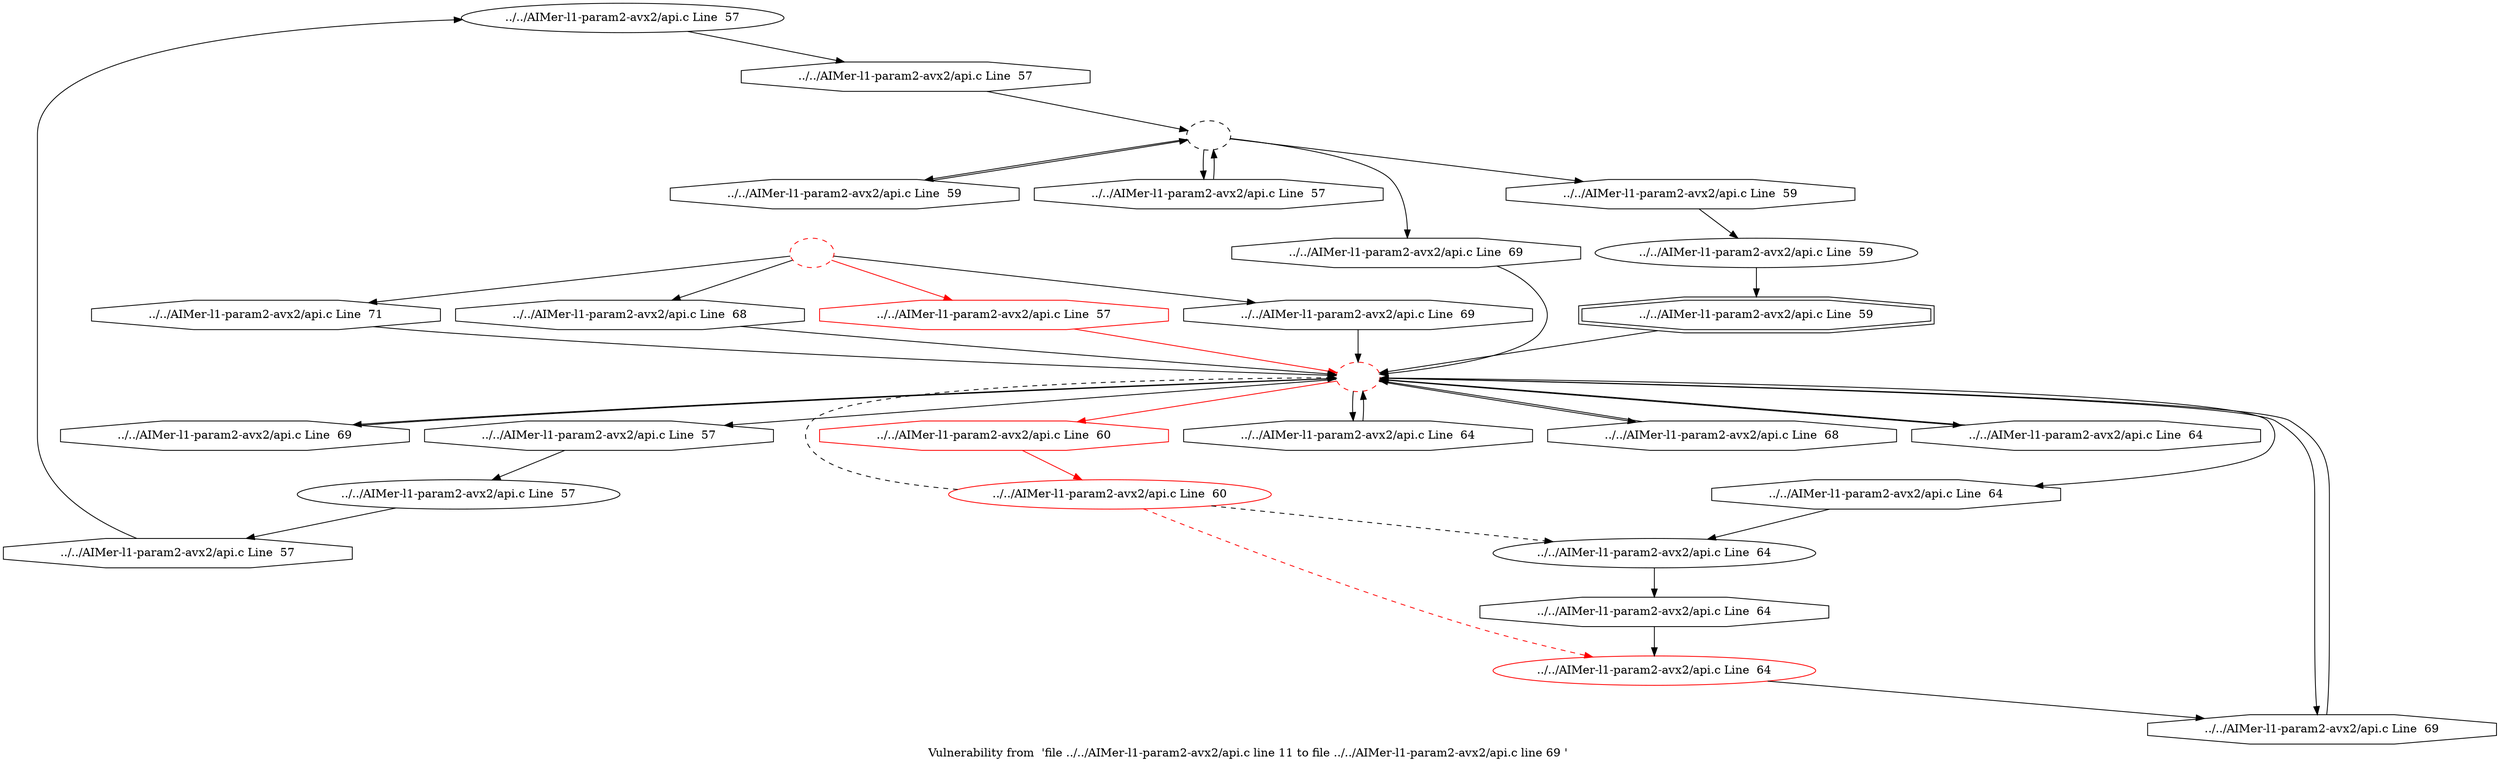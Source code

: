 digraph "Vulnerability from 'file ../../AIMer-l1-param2-avx2/api.c line 11 to file ../../AIMer-l1-param2-avx2/api.c line 69 '  "{
label="Vulnerability from  'file ../../AIMer-l1-param2-avx2/api.c line 11 to file ../../AIMer-l1-param2-avx2/api.c line 69 ' ";
node_516[shape=ellipse,style=solid,label="../../AIMer-l1-param2-avx2/api.c Line  57"]
node_519[shape=octagon,style=solid,label="../../AIMer-l1-param2-avx2/api.c Line  57"]
"node_516"->"node_519"
node_515[shape=octagon,style=solid,label="../../AIMer-l1-param2-avx2/api.c Line  57"]
node_514[shape=ellipse,style=solid,label="../../AIMer-l1-param2-avx2/api.c Line  57"]
"node_515"->"node_514"
node_517[shape=octagon,style=solid,label="../../AIMer-l1-param2-avx2/api.c Line  57"]
"node_514"->"node_517"
node_513[shape=octagon,style=solid,label="../../AIMer-l1-param2-avx2/api.c Line  57", color=red]
node_512[shape=ellipse,style=dashed,label="", color=red]
"node_513"->"node_512" [color=red]
"node_512"->"node_515"
node_535[shape=octagon,style=solid,label="../../AIMer-l1-param2-avx2/api.c Line  69"]
"node_512"->"node_535"
node_537[shape=octagon,style=solid,label="../../AIMer-l1-param2-avx2/api.c Line  69"]
"node_512"->"node_537"
node_527[shape=octagon,style=solid,label="../../AIMer-l1-param2-avx2/api.c Line  64"]
"node_512"->"node_527"
node_529[shape=octagon,style=solid,label="../../AIMer-l1-param2-avx2/api.c Line  64"]
"node_512"->"node_529"
node_532[shape=octagon,style=solid,label="../../AIMer-l1-param2-avx2/api.c Line  68"]
"node_512"->"node_532"
node_525[shape=octagon,style=solid,label="../../AIMer-l1-param2-avx2/api.c Line  60", color=red]
"node_512"->"node_525" [color=red]
node_526[shape=octagon,style=solid,label="../../AIMer-l1-param2-avx2/api.c Line  64"]
"node_512"->"node_526"
node_511[shape=ellipse,style=dashed,label=""]
node_518[shape=octagon,style=solid,label="../../AIMer-l1-param2-avx2/api.c Line  57"]
"node_511"->"node_518"
node_534[shape=octagon,style=solid,label="../../AIMer-l1-param2-avx2/api.c Line  69"]
"node_511"->"node_534"
node_520[shape=octagon,style=solid,label="../../AIMer-l1-param2-avx2/api.c Line  59"]
"node_511"->"node_520"
node_522[shape=octagon,style=solid,label="../../AIMer-l1-param2-avx2/api.c Line  59"]
"node_511"->"node_522"
node_510[shape=ellipse,style=dashed,label="", color=red]
"node_510"->"node_513" [color=red]
node_536[shape=octagon,style=solid,label="../../AIMer-l1-param2-avx2/api.c Line  69"]
"node_510"->"node_536"
node_538[shape=octagon,style=solid,label="../../AIMer-l1-param2-avx2/api.c Line  71"]
"node_510"->"node_538"
node_533[shape=octagon,style=solid,label="../../AIMer-l1-param2-avx2/api.c Line  68"]
"node_510"->"node_533"
"node_517"->"node_516"
"node_518"->"node_511"
"node_519"->"node_511"
"node_535"->"node_512"
"node_536"->"node_512"
"node_537"->"node_512"
"node_538"->"node_512"
"node_527"->"node_512"
node_528[shape=ellipse,style=solid,label="../../AIMer-l1-param2-avx2/api.c Line  64"]
node_531[shape=octagon,style=solid,label="../../AIMer-l1-param2-avx2/api.c Line  64"]
"node_528"->"node_531"
"node_529"->"node_528"
node_530[shape=ellipse,style=solid,label="../../AIMer-l1-param2-avx2/api.c Line  64", color=red]
"node_530"->"node_537"
"node_531"->"node_530"
"node_532"->"node_512"
"node_533"->"node_512"
"node_534"->"node_512"
"node_520"->"node_511"
node_521[shape=ellipse,style=solid,label="../../AIMer-l1-param2-avx2/api.c Line  59"]
node_523[shape=doubleoctagon,style=solid,label="../../AIMer-l1-param2-avx2/api.c Line  59"]
"node_521"->"node_523"
"node_522"->"node_521"
"node_523"->"node_512"
node_524[shape=ellipse,style=solid,label="../../AIMer-l1-param2-avx2/api.c Line  60", color=red]
"node_524"->"node_512" [style=dashed]
"node_524"->"node_528" [style=dashed]
"node_524"->"node_530" [color=red, style=dashed]
"node_525"->"node_524" [color=red]
"node_526"->"node_512"
}

